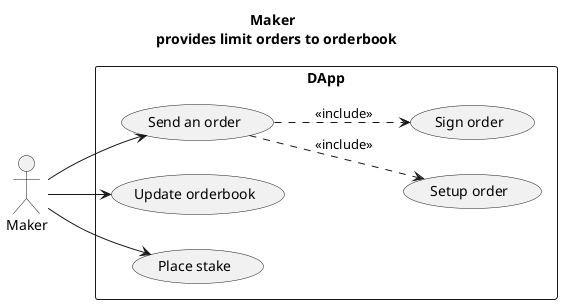 @startuml
title <b>Maker<b> \n provides limit orders to orderbook
left to right direction

actor Maker

rectangle DApp {
  usecase "Update orderbook" as update
  usecase "Place stake" as stake
  usecase "Send an order" as send
  usecase "Setup order" as setup
  usecase "Sign order" as sign
}

Maker -down-> update
Maker -down-> stake
Maker -right-> send

send .down.> setup : <<include>>
send .down.> sign : <<include>>

@enduml
